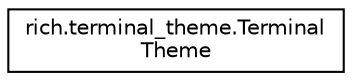 digraph "Graphical Class Hierarchy"
{
 // LATEX_PDF_SIZE
  edge [fontname="Helvetica",fontsize="10",labelfontname="Helvetica",labelfontsize="10"];
  node [fontname="Helvetica",fontsize="10",shape=record];
  rankdir="LR";
  Node0 [label="rich.terminal_theme.Terminal\lTheme",height=0.2,width=0.4,color="black", fillcolor="white", style="filled",URL="$classrich_1_1terminal__theme_1_1TerminalTheme.html",tooltip=" "];
}

